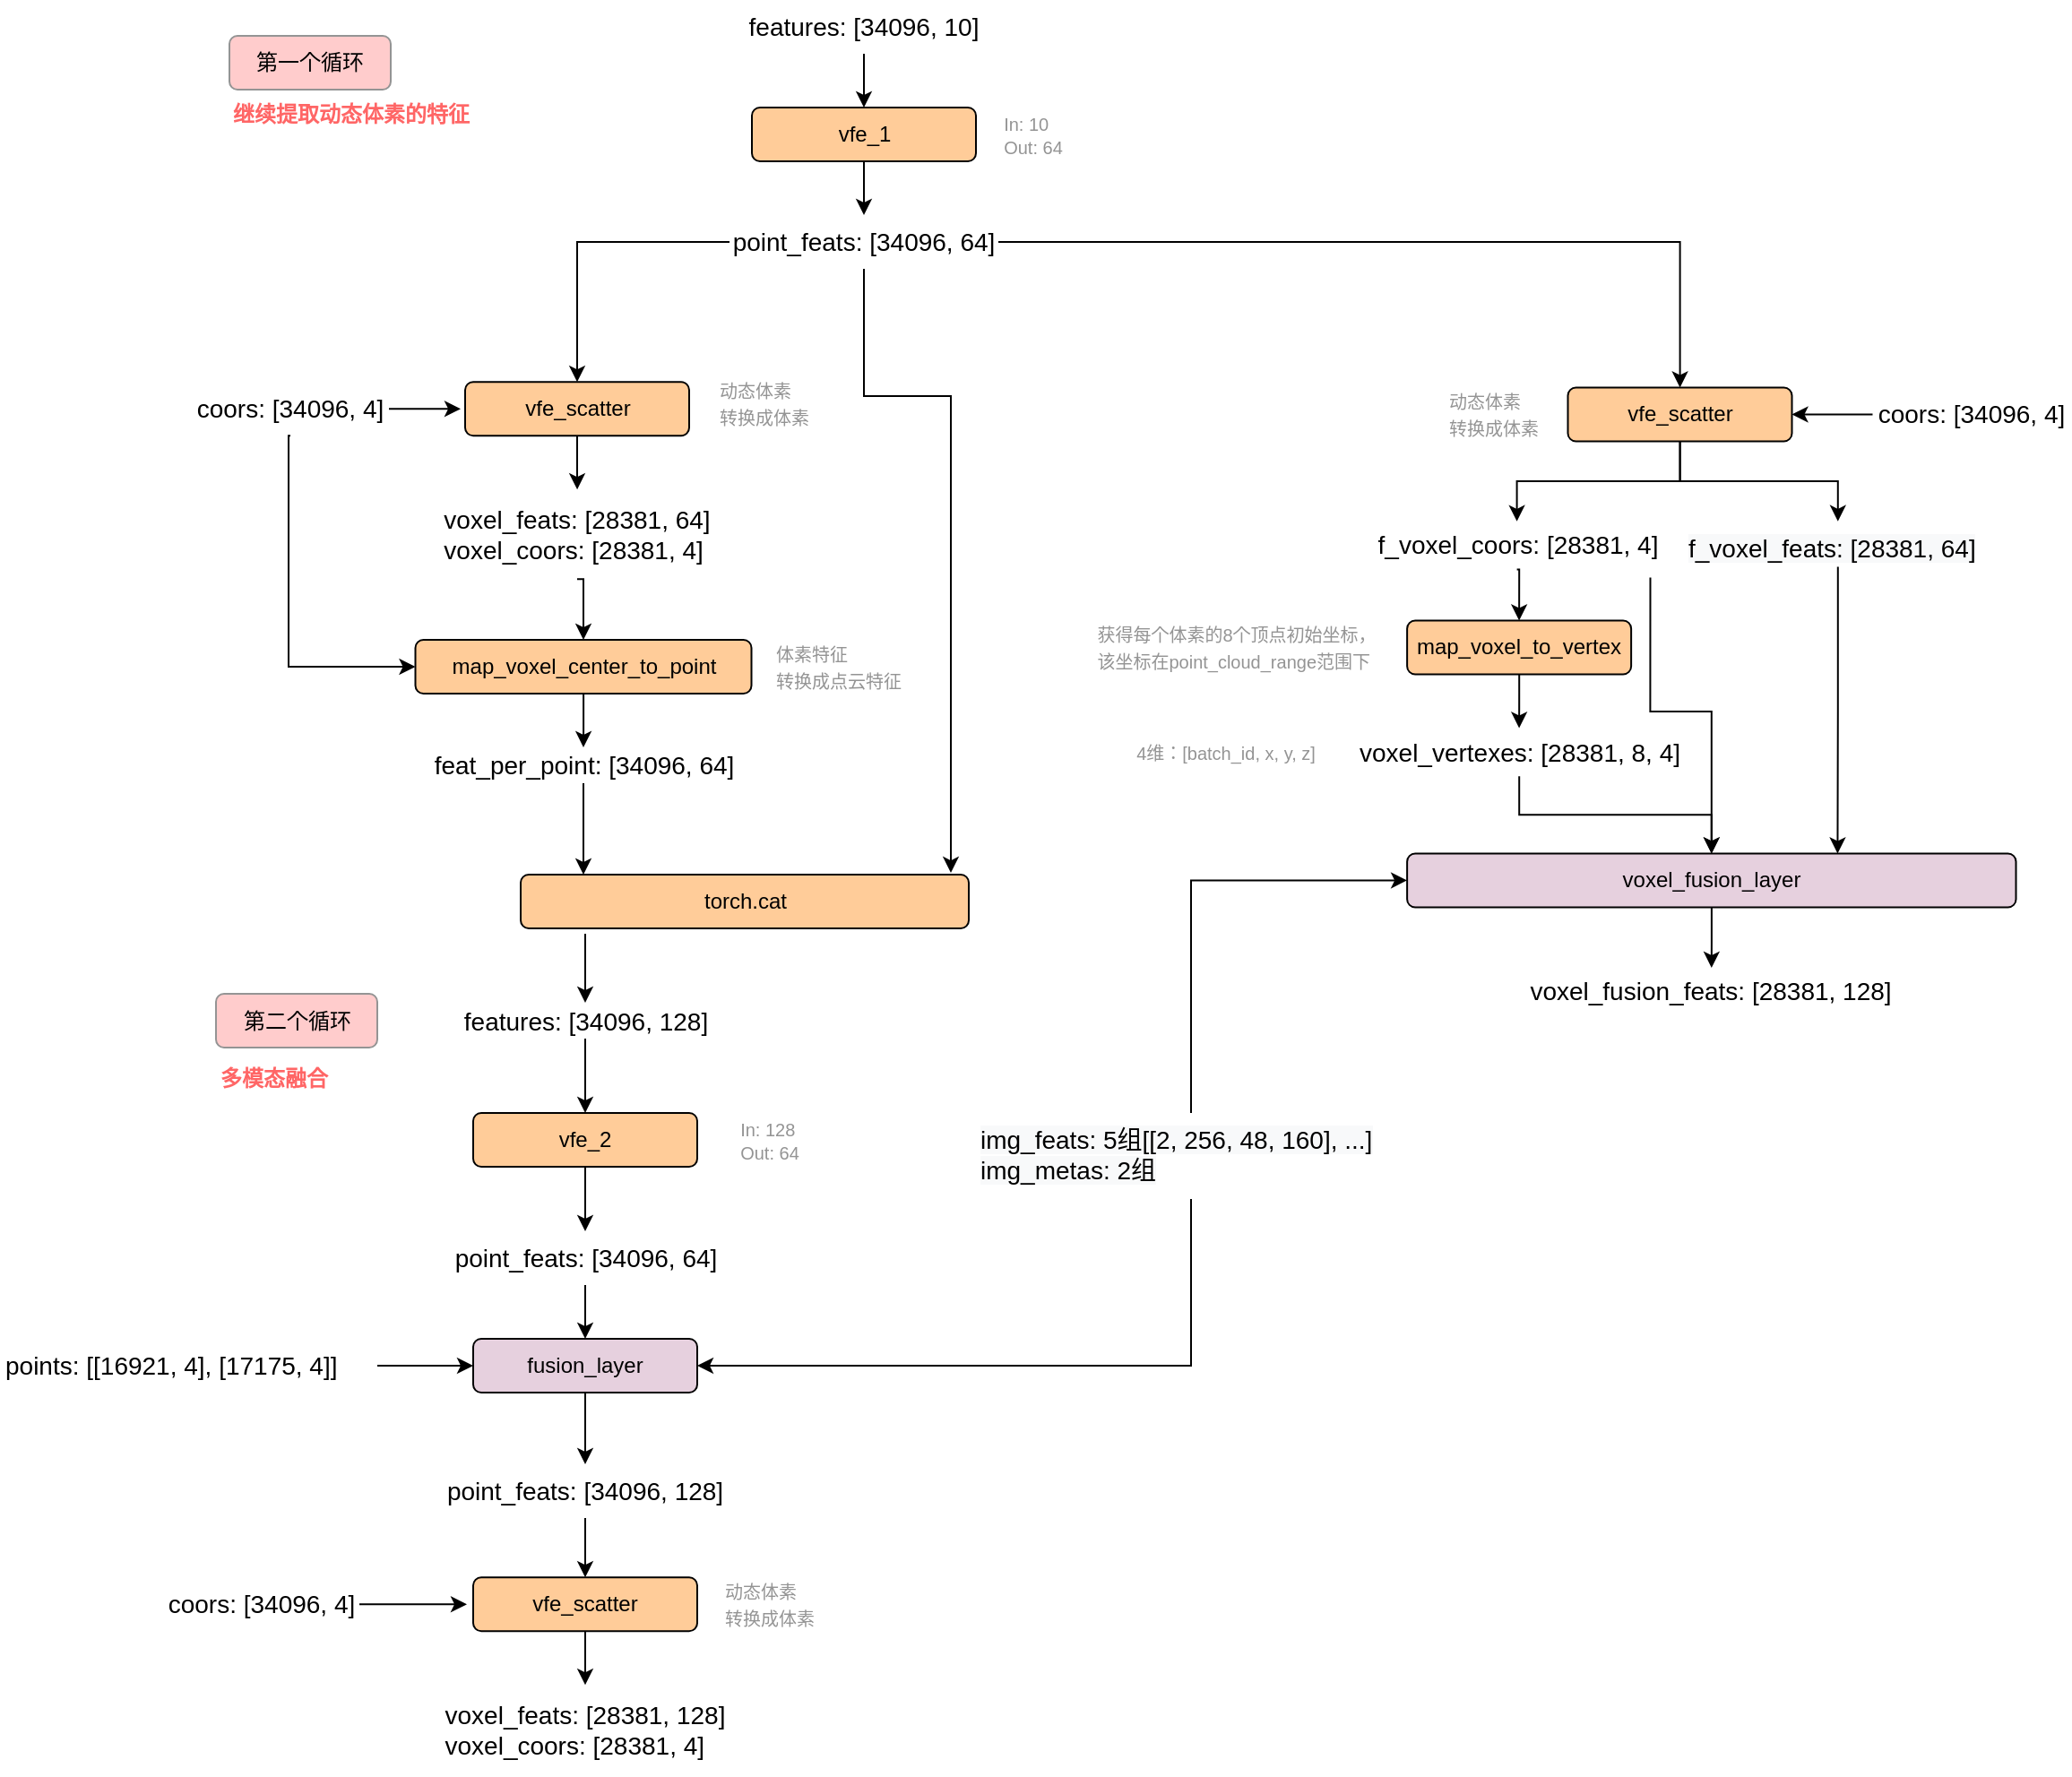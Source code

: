 <mxfile version="13.9.6" type="github">
  <diagram id="_Vdp1WSeutmWLjkR1ZQ9" name="Page-1">
    <mxGraphModel dx="2293" dy="653" grid="1" gridSize="10" guides="1" tooltips="1" connect="1" arrows="1" fold="1" page="1" pageScale="1" pageWidth="827" pageHeight="1169" math="0" shadow="0">
      <root>
        <mxCell id="0" />
        <mxCell id="1" parent="0" />
        <mxCell id="HEfAnEQ_DSQXCPcIPhqs-1" value="" style="endArrow=classic;html=1;exitX=0.5;exitY=1;exitDx=0;exitDy=0;entryX=0.5;entryY=0;entryDx=0;entryDy=0;" edge="1" parent="1" source="HEfAnEQ_DSQXCPcIPhqs-3" target="HEfAnEQ_DSQXCPcIPhqs-4">
          <mxGeometry width="50" height="50" relative="1" as="geometry">
            <mxPoint x="224.5" y="110" as="sourcePoint" />
            <mxPoint x="225" y="120" as="targetPoint" />
          </mxGeometry>
        </mxCell>
        <mxCell id="HEfAnEQ_DSQXCPcIPhqs-3" value="&lt;font style=&quot;font-size: 14px&quot;&gt;features: [34096, 10]&lt;/font&gt;" style="text;html=1;strokeColor=none;fillColor=none;align=center;verticalAlign=middle;whiteSpace=wrap;rounded=0;shadow=0;" vertex="1" parent="1">
          <mxGeometry x="150" y="40" width="150" height="30" as="geometry" />
        </mxCell>
        <mxCell id="HEfAnEQ_DSQXCPcIPhqs-10" style="edgeStyle=orthogonalEdgeStyle;rounded=0;orthogonalLoop=1;jettySize=auto;html=1;entryX=0.5;entryY=0;entryDx=0;entryDy=0;" edge="1" parent="1" source="HEfAnEQ_DSQXCPcIPhqs-4" target="HEfAnEQ_DSQXCPcIPhqs-8">
          <mxGeometry relative="1" as="geometry">
            <mxPoint x="225" y="150" as="targetPoint" />
          </mxGeometry>
        </mxCell>
        <mxCell id="HEfAnEQ_DSQXCPcIPhqs-4" value="vfe_1" style="rounded=1;whiteSpace=wrap;html=1;fillColor=#FFCC99;" vertex="1" parent="1">
          <mxGeometry x="162.5" y="100" width="125" height="30" as="geometry" />
        </mxCell>
        <mxCell id="HEfAnEQ_DSQXCPcIPhqs-12" style="edgeStyle=orthogonalEdgeStyle;rounded=0;orthogonalLoop=1;jettySize=auto;html=1;entryX=0.5;entryY=0;entryDx=0;entryDy=0;" edge="1" parent="1" source="HEfAnEQ_DSQXCPcIPhqs-8" target="HEfAnEQ_DSQXCPcIPhqs-11">
          <mxGeometry relative="1" as="geometry" />
        </mxCell>
        <mxCell id="HEfAnEQ_DSQXCPcIPhqs-20" style="edgeStyle=orthogonalEdgeStyle;rounded=0;orthogonalLoop=1;jettySize=auto;html=1;" edge="1" parent="1" source="HEfAnEQ_DSQXCPcIPhqs-8" target="HEfAnEQ_DSQXCPcIPhqs-19">
          <mxGeometry relative="1" as="geometry" />
        </mxCell>
        <mxCell id="HEfAnEQ_DSQXCPcIPhqs-8" value="&lt;font style=&quot;font-size: 14px&quot;&gt;point_feats: [34096, 64]&lt;/font&gt;" style="text;html=1;strokeColor=none;fillColor=none;align=center;verticalAlign=middle;whiteSpace=wrap;rounded=0;" vertex="1" parent="1">
          <mxGeometry x="150" y="160" width="150" height="30" as="geometry" />
        </mxCell>
        <mxCell id="HEfAnEQ_DSQXCPcIPhqs-9" value="&lt;div style=&quot;text-align: left&quot;&gt;&lt;font style=&quot;font-size: 10px&quot; color=&quot;#949494&quot;&gt;In: 10&lt;/font&gt;&lt;/div&gt;&lt;font style=&quot;font-size: 10px&quot; color=&quot;#949494&quot;&gt;&lt;div style=&quot;text-align: left&quot;&gt;Out: 64&lt;/div&gt;&lt;/font&gt;" style="text;html=1;strokeColor=none;fillColor=none;align=center;verticalAlign=middle;whiteSpace=wrap;rounded=0;" vertex="1" parent="1">
          <mxGeometry x="287.5" y="97.5" width="62.5" height="35" as="geometry" />
        </mxCell>
        <mxCell id="HEfAnEQ_DSQXCPcIPhqs-17" style="edgeStyle=orthogonalEdgeStyle;rounded=0;orthogonalLoop=1;jettySize=auto;html=1;" edge="1" parent="1" source="HEfAnEQ_DSQXCPcIPhqs-11" target="HEfAnEQ_DSQXCPcIPhqs-15">
          <mxGeometry relative="1" as="geometry" />
        </mxCell>
        <mxCell id="HEfAnEQ_DSQXCPcIPhqs-11" value="vfe_scatter" style="rounded=1;whiteSpace=wrap;html=1;fillColor=#FFCC99;" vertex="1" parent="1">
          <mxGeometry x="2.5" y="253.12" width="125" height="30" as="geometry" />
        </mxCell>
        <mxCell id="HEfAnEQ_DSQXCPcIPhqs-14" style="edgeStyle=orthogonalEdgeStyle;rounded=0;orthogonalLoop=1;jettySize=auto;html=1;" edge="1" parent="1" source="HEfAnEQ_DSQXCPcIPhqs-13">
          <mxGeometry relative="1" as="geometry">
            <mxPoint y="268.12" as="targetPoint" />
          </mxGeometry>
        </mxCell>
        <mxCell id="HEfAnEQ_DSQXCPcIPhqs-13" value="&lt;font style=&quot;font-size: 14px&quot;&gt;coors: [34096, 4]&lt;/font&gt;" style="text;html=1;strokeColor=none;fillColor=none;align=center;verticalAlign=middle;whiteSpace=wrap;rounded=0;" vertex="1" parent="1">
          <mxGeometry x="-150" y="253.12" width="110" height="30" as="geometry" />
        </mxCell>
        <mxCell id="HEfAnEQ_DSQXCPcIPhqs-15" value="&lt;div style=&quot;text-align: left&quot;&gt;&lt;span style=&quot;font-size: 14px&quot;&gt;voxel_feats: [28381, 64]&lt;/span&gt;&lt;/div&gt;&lt;font style=&quot;font-size: 14px&quot;&gt;&lt;div style=&quot;text-align: left&quot;&gt;&lt;span&gt;voxel_coors: [28381, 4]&lt;/span&gt;&lt;/div&gt;&lt;/font&gt;" style="text;html=1;strokeColor=none;fillColor=none;align=center;verticalAlign=middle;whiteSpace=wrap;rounded=0;" vertex="1" parent="1">
          <mxGeometry x="-13.75" y="313.12" width="157.5" height="50" as="geometry" />
        </mxCell>
        <mxCell id="HEfAnEQ_DSQXCPcIPhqs-18" value="&lt;div style=&quot;text-align: left&quot;&gt;&lt;span style=&quot;font-size: 10px&quot;&gt;&lt;font color=&quot;#949494&quot;&gt;动态体素&lt;/font&gt;&lt;/span&gt;&lt;/div&gt;&lt;div style=&quot;text-align: left&quot;&gt;&lt;span style=&quot;font-size: 10px&quot;&gt;&lt;font color=&quot;#949494&quot;&gt;转换成体素&lt;/font&gt;&lt;/span&gt;&lt;/div&gt;" style="text;html=1;strokeColor=none;fillColor=none;align=center;verticalAlign=middle;whiteSpace=wrap;rounded=0;" vertex="1" parent="1">
          <mxGeometry x="127.5" y="246.87" width="82.5" height="36.25" as="geometry" />
        </mxCell>
        <mxCell id="HEfAnEQ_DSQXCPcIPhqs-23" style="edgeStyle=orthogonalEdgeStyle;rounded=0;orthogonalLoop=1;jettySize=auto;html=1;entryX=0.5;entryY=0;entryDx=0;entryDy=0;" edge="1" parent="1" source="HEfAnEQ_DSQXCPcIPhqs-19" target="HEfAnEQ_DSQXCPcIPhqs-22">
          <mxGeometry relative="1" as="geometry" />
        </mxCell>
        <mxCell id="HEfAnEQ_DSQXCPcIPhqs-25" style="edgeStyle=orthogonalEdgeStyle;rounded=0;orthogonalLoop=1;jettySize=auto;html=1;" edge="1" parent="1" source="HEfAnEQ_DSQXCPcIPhqs-19" target="HEfAnEQ_DSQXCPcIPhqs-24">
          <mxGeometry relative="1" as="geometry" />
        </mxCell>
        <mxCell id="HEfAnEQ_DSQXCPcIPhqs-19" value="vfe_scatter" style="rounded=1;whiteSpace=wrap;html=1;fillColor=#FFCC99;" vertex="1" parent="1">
          <mxGeometry x="617.75" y="256.24" width="125" height="30" as="geometry" />
        </mxCell>
        <mxCell id="HEfAnEQ_DSQXCPcIPhqs-21" value="&lt;div style=&quot;text-align: left&quot;&gt;&lt;span style=&quot;font-size: 10px&quot;&gt;&lt;font color=&quot;#949494&quot;&gt;动态体素&lt;/font&gt;&lt;/span&gt;&lt;/div&gt;&lt;div style=&quot;text-align: left&quot;&gt;&lt;span style=&quot;font-size: 10px&quot;&gt;&lt;font color=&quot;#949494&quot;&gt;转换成体素&lt;/font&gt;&lt;/span&gt;&lt;/div&gt;" style="text;html=1;strokeColor=none;fillColor=none;align=center;verticalAlign=middle;whiteSpace=wrap;rounded=0;" vertex="1" parent="1">
          <mxGeometry x="535.25" y="253.12" width="82.5" height="36.25" as="geometry" />
        </mxCell>
        <mxCell id="HEfAnEQ_DSQXCPcIPhqs-28" style="edgeStyle=orthogonalEdgeStyle;rounded=0;orthogonalLoop=1;jettySize=auto;html=1;exitX=0.5;exitY=1;exitDx=0;exitDy=0;entryX=0.5;entryY=0;entryDx=0;entryDy=0;" edge="1" parent="1" source="HEfAnEQ_DSQXCPcIPhqs-22" target="HEfAnEQ_DSQXCPcIPhqs-26">
          <mxGeometry relative="1" as="geometry" />
        </mxCell>
        <mxCell id="HEfAnEQ_DSQXCPcIPhqs-22" value="&lt;div style=&quot;text-align: left&quot;&gt;&lt;span style=&quot;font-size: 14px&quot;&gt;f_voxel_coors: [28381, 4]&lt;/span&gt;&lt;br&gt;&lt;/div&gt;" style="text;html=1;strokeColor=none;fillColor=none;align=center;verticalAlign=middle;whiteSpace=wrap;rounded=0;" vertex="1" parent="1">
          <mxGeometry x="496.5" y="330.92" width="185.62" height="26.88" as="geometry" />
        </mxCell>
        <mxCell id="HEfAnEQ_DSQXCPcIPhqs-41" style="edgeStyle=orthogonalEdgeStyle;rounded=0;orthogonalLoop=1;jettySize=auto;html=1;entryX=0.707;entryY=0;entryDx=0;entryDy=0;entryPerimeter=0;" edge="1" parent="1" source="HEfAnEQ_DSQXCPcIPhqs-24" target="HEfAnEQ_DSQXCPcIPhqs-35">
          <mxGeometry relative="1" as="geometry" />
        </mxCell>
        <mxCell id="HEfAnEQ_DSQXCPcIPhqs-42" style="edgeStyle=orthogonalEdgeStyle;rounded=0;orthogonalLoop=1;jettySize=auto;html=1;exitX=0.901;exitY=1.165;exitDx=0;exitDy=0;entryX=0.5;entryY=0;entryDx=0;entryDy=0;exitPerimeter=0;" edge="1" parent="1" source="HEfAnEQ_DSQXCPcIPhqs-22" target="HEfAnEQ_DSQXCPcIPhqs-35">
          <mxGeometry relative="1" as="geometry" />
        </mxCell>
        <mxCell id="HEfAnEQ_DSQXCPcIPhqs-24" value="&lt;meta charset=&quot;utf-8&quot;&gt;&lt;span style=&quot;color: rgb(0, 0, 0); font-family: helvetica; font-size: 14px; font-style: normal; font-weight: 400; letter-spacing: normal; text-align: left; text-indent: 0px; text-transform: none; word-spacing: 0px; background-color: rgb(248, 249, 250); display: inline; float: none;&quot;&gt;f_voxel_feats: [28381, 64]&lt;/span&gt;" style="text;whiteSpace=wrap;html=1;" vertex="1" parent="1">
          <mxGeometry x="683.37" y="330.92" width="170" height="25.32" as="geometry" />
        </mxCell>
        <mxCell id="HEfAnEQ_DSQXCPcIPhqs-32" style="edgeStyle=orthogonalEdgeStyle;rounded=0;orthogonalLoop=1;jettySize=auto;html=1;entryX=0.5;entryY=0;entryDx=0;entryDy=0;" edge="1" parent="1" source="HEfAnEQ_DSQXCPcIPhqs-26" target="HEfAnEQ_DSQXCPcIPhqs-31">
          <mxGeometry relative="1" as="geometry" />
        </mxCell>
        <mxCell id="HEfAnEQ_DSQXCPcIPhqs-26" value="map_voxel_to_vertex" style="rounded=1;whiteSpace=wrap;html=1;fillColor=#FFCC99;" vertex="1" parent="1">
          <mxGeometry x="528.06" y="386.24" width="125" height="30" as="geometry" />
        </mxCell>
        <mxCell id="HEfAnEQ_DSQXCPcIPhqs-30" style="edgeStyle=orthogonalEdgeStyle;rounded=0;orthogonalLoop=1;jettySize=auto;html=1;entryX=1;entryY=0.5;entryDx=0;entryDy=0;" edge="1" parent="1" source="HEfAnEQ_DSQXCPcIPhqs-29" target="HEfAnEQ_DSQXCPcIPhqs-19">
          <mxGeometry relative="1" as="geometry" />
        </mxCell>
        <mxCell id="HEfAnEQ_DSQXCPcIPhqs-29" value="&lt;font style=&quot;font-size: 14px&quot;&gt;coors: [34096, 4]&lt;/font&gt;" style="text;html=1;strokeColor=none;fillColor=none;align=center;verticalAlign=middle;whiteSpace=wrap;rounded=0;" vertex="1" parent="1">
          <mxGeometry x="787.75" y="256.24" width="110" height="30" as="geometry" />
        </mxCell>
        <mxCell id="HEfAnEQ_DSQXCPcIPhqs-36" style="edgeStyle=orthogonalEdgeStyle;rounded=0;orthogonalLoop=1;jettySize=auto;html=1;entryX=0.5;entryY=0;entryDx=0;entryDy=0;" edge="1" parent="1" source="HEfAnEQ_DSQXCPcIPhqs-31" target="HEfAnEQ_DSQXCPcIPhqs-35">
          <mxGeometry relative="1" as="geometry" />
        </mxCell>
        <mxCell id="HEfAnEQ_DSQXCPcIPhqs-31" value="&lt;div style=&quot;text-align: left&quot;&gt;&lt;span style=&quot;font-size: 14px&quot;&gt;voxel_vertexes: [28381, 8, 4]&lt;/span&gt;&lt;br&gt;&lt;/div&gt;" style="text;html=1;strokeColor=none;fillColor=none;align=center;verticalAlign=middle;whiteSpace=wrap;rounded=0;" vertex="1" parent="1">
          <mxGeometry x="497.75" y="446.24" width="185.62" height="26.88" as="geometry" />
        </mxCell>
        <mxCell id="HEfAnEQ_DSQXCPcIPhqs-33" value="&lt;div style=&quot;text-align: left&quot;&gt;&lt;span style=&quot;font-size: 10px&quot;&gt;&lt;font color=&quot;#949494&quot;&gt;获得每个体素的8个顶点初始坐标，&lt;/font&gt;&lt;/span&gt;&lt;/div&gt;&lt;div style=&quot;text-align: left&quot;&gt;&lt;span style=&quot;font-size: 10px&quot;&gt;&lt;font color=&quot;#949494&quot;&gt;该坐标在point_cloud_range范围下&lt;/font&gt;&lt;/span&gt;&lt;/div&gt;" style="text;html=1;strokeColor=none;fillColor=none;align=center;verticalAlign=middle;whiteSpace=wrap;rounded=0;" vertex="1" parent="1">
          <mxGeometry x="320" y="383.12" width="226.25" height="36.25" as="geometry" />
        </mxCell>
        <mxCell id="HEfAnEQ_DSQXCPcIPhqs-34" value="&lt;div style=&quot;text-align: left&quot;&gt;&lt;span style=&quot;font-size: 10px&quot;&gt;&lt;font color=&quot;#949494&quot;&gt;4维：[batch_id, x, y, z]&lt;/font&gt;&lt;/span&gt;&lt;/div&gt;" style="text;html=1;strokeColor=none;fillColor=none;align=center;verticalAlign=middle;whiteSpace=wrap;rounded=0;" vertex="1" parent="1">
          <mxGeometry x="356.5" y="446.88" width="140" height="26.24" as="geometry" />
        </mxCell>
        <mxCell id="HEfAnEQ_DSQXCPcIPhqs-47" style="edgeStyle=orthogonalEdgeStyle;rounded=0;orthogonalLoop=1;jettySize=auto;html=1;entryX=0.5;entryY=0;entryDx=0;entryDy=0;" edge="1" parent="1" source="HEfAnEQ_DSQXCPcIPhqs-35" target="HEfAnEQ_DSQXCPcIPhqs-44">
          <mxGeometry relative="1" as="geometry" />
        </mxCell>
        <mxCell id="HEfAnEQ_DSQXCPcIPhqs-35" value="voxel_fusion_layer" style="rounded=1;whiteSpace=wrap;html=1;fillColor=#E6D0DE;" vertex="1" parent="1">
          <mxGeometry x="528.06" y="516.24" width="339.69" height="30" as="geometry" />
        </mxCell>
        <mxCell id="HEfAnEQ_DSQXCPcIPhqs-44" value="&lt;div style=&quot;text-align: left&quot;&gt;&lt;span style=&quot;font-size: 14px&quot;&gt;voxel_fusion_feats: [28381, 128]&lt;/span&gt;&lt;br&gt;&lt;/div&gt;" style="text;html=1;strokeColor=none;fillColor=none;align=center;verticalAlign=middle;whiteSpace=wrap;rounded=0;" vertex="1" parent="1">
          <mxGeometry x="552.2" y="580" width="291.41" height="26.88" as="geometry" />
        </mxCell>
        <mxCell id="HEfAnEQ_DSQXCPcIPhqs-112" style="edgeStyle=orthogonalEdgeStyle;rounded=0;orthogonalLoop=1;jettySize=auto;html=1;entryX=0.96;entryY=-0.033;entryDx=0;entryDy=0;entryPerimeter=0;exitX=0.5;exitY=1;exitDx=0;exitDy=0;" edge="1" parent="1" target="HEfAnEQ_DSQXCPcIPhqs-121" source="HEfAnEQ_DSQXCPcIPhqs-8">
          <mxGeometry relative="1" as="geometry">
            <Array as="points">
              <mxPoint x="225" y="261" />
              <mxPoint x="274" y="261" />
            </Array>
            <mxPoint x="143.5" y="212" as="sourcePoint" />
          </mxGeometry>
        </mxCell>
        <mxCell id="HEfAnEQ_DSQXCPcIPhqs-113" style="edgeStyle=orthogonalEdgeStyle;rounded=0;orthogonalLoop=1;jettySize=auto;html=1;entryX=0;entryY=0.5;entryDx=0;entryDy=0;exitX=0.5;exitY=1;exitDx=0;exitDy=0;" edge="1" parent="1" target="HEfAnEQ_DSQXCPcIPhqs-116" source="HEfAnEQ_DSQXCPcIPhqs-13">
          <mxGeometry relative="1" as="geometry">
            <Array as="points">
              <mxPoint x="-96" y="283" />
              <mxPoint x="-96" y="412" />
            </Array>
            <mxPoint x="-96.5" y="290.12" as="sourcePoint" />
          </mxGeometry>
        </mxCell>
        <mxCell id="HEfAnEQ_DSQXCPcIPhqs-114" style="edgeStyle=orthogonalEdgeStyle;rounded=0;orthogonalLoop=1;jettySize=auto;html=1;entryX=0.5;entryY=0;entryDx=0;entryDy=0;exitX=0.5;exitY=1;exitDx=0;exitDy=0;" edge="1" parent="1" target="HEfAnEQ_DSQXCPcIPhqs-116" source="HEfAnEQ_DSQXCPcIPhqs-15">
          <mxGeometry relative="1" as="geometry">
            <mxPoint x="68.6" y="370.12" as="sourcePoint" />
          </mxGeometry>
        </mxCell>
        <mxCell id="HEfAnEQ_DSQXCPcIPhqs-115" style="edgeStyle=orthogonalEdgeStyle;rounded=0;orthogonalLoop=1;jettySize=auto;html=1;" edge="1" parent="1" source="HEfAnEQ_DSQXCPcIPhqs-116" target="HEfAnEQ_DSQXCPcIPhqs-119">
          <mxGeometry relative="1" as="geometry" />
        </mxCell>
        <mxCell id="HEfAnEQ_DSQXCPcIPhqs-116" value="map_voxel_center_to_point" style="rounded=1;whiteSpace=wrap;html=1;fillColor=#FFCC99;" vertex="1" parent="1">
          <mxGeometry x="-25.25" y="397" width="187.5" height="30" as="geometry" />
        </mxCell>
        <mxCell id="HEfAnEQ_DSQXCPcIPhqs-117" value="&lt;font color=&quot;#949494&quot;&gt;&lt;span style=&quot;font-size: 10px&quot;&gt;体素特征&lt;br&gt;转换成点云特征&lt;/span&gt;&lt;/font&gt;" style="text;html=1;strokeColor=none;fillColor=none;align=left;verticalAlign=middle;whiteSpace=wrap;rounded=0;" vertex="1" parent="1">
          <mxGeometry x="173.5" y="395.44" width="91.25" height="33.12" as="geometry" />
        </mxCell>
        <mxCell id="HEfAnEQ_DSQXCPcIPhqs-118" style="edgeStyle=orthogonalEdgeStyle;rounded=0;orthogonalLoop=1;jettySize=auto;html=1;entryX=0.14;entryY=0;entryDx=0;entryDy=0;entryPerimeter=0;" edge="1" parent="1" source="HEfAnEQ_DSQXCPcIPhqs-119" target="HEfAnEQ_DSQXCPcIPhqs-121">
          <mxGeometry relative="1" as="geometry" />
        </mxCell>
        <mxCell id="HEfAnEQ_DSQXCPcIPhqs-119" value="&lt;div style=&quot;text-align: left&quot;&gt;&lt;span style=&quot;font-size: 14px&quot;&gt;feat_per_point: [34096, 64]&lt;/span&gt;&lt;/div&gt;" style="text;html=1;strokeColor=none;fillColor=none;align=center;verticalAlign=middle;whiteSpace=wrap;rounded=0;" vertex="1" parent="1">
          <mxGeometry x="-21.5" y="457" width="180" height="20" as="geometry" />
        </mxCell>
        <mxCell id="HEfAnEQ_DSQXCPcIPhqs-120" style="edgeStyle=orthogonalEdgeStyle;rounded=0;orthogonalLoop=1;jettySize=auto;html=1;entryX=0.5;entryY=0;entryDx=0;entryDy=0;exitX=0.144;exitY=1.1;exitDx=0;exitDy=0;exitPerimeter=0;" edge="1" parent="1" source="HEfAnEQ_DSQXCPcIPhqs-121" target="HEfAnEQ_DSQXCPcIPhqs-123">
          <mxGeometry relative="1" as="geometry" />
        </mxCell>
        <mxCell id="HEfAnEQ_DSQXCPcIPhqs-121" value="torch.cat" style="rounded=1;whiteSpace=wrap;html=1;fillColor=#FFCC99;" vertex="1" parent="1">
          <mxGeometry x="33.5" y="528" width="250" height="30" as="geometry" />
        </mxCell>
        <mxCell id="HEfAnEQ_DSQXCPcIPhqs-122" style="edgeStyle=orthogonalEdgeStyle;rounded=0;orthogonalLoop=1;jettySize=auto;html=1;entryX=0.5;entryY=0;entryDx=0;entryDy=0;" edge="1" parent="1" source="HEfAnEQ_DSQXCPcIPhqs-123" target="HEfAnEQ_DSQXCPcIPhqs-125">
          <mxGeometry relative="1" as="geometry" />
        </mxCell>
        <mxCell id="HEfAnEQ_DSQXCPcIPhqs-123" value="&lt;div style=&quot;text-align: left&quot;&gt;&lt;span style=&quot;font-size: 14px&quot;&gt;features: [34096, 128]&lt;/span&gt;&lt;/div&gt;" style="text;html=1;strokeColor=none;fillColor=none;align=center;verticalAlign=middle;whiteSpace=wrap;rounded=0;" vertex="1" parent="1">
          <mxGeometry x="-20.5" y="599.5" width="180" height="20" as="geometry" />
        </mxCell>
        <mxCell id="HEfAnEQ_DSQXCPcIPhqs-124" style="edgeStyle=orthogonalEdgeStyle;rounded=0;orthogonalLoop=1;jettySize=auto;html=1;" edge="1" parent="1" source="HEfAnEQ_DSQXCPcIPhqs-125" target="HEfAnEQ_DSQXCPcIPhqs-128">
          <mxGeometry relative="1" as="geometry" />
        </mxCell>
        <mxCell id="HEfAnEQ_DSQXCPcIPhqs-125" value="vfe_2" style="rounded=1;whiteSpace=wrap;html=1;fillColor=#FFCC99;" vertex="1" parent="1">
          <mxGeometry x="7" y="661" width="125" height="30" as="geometry" />
        </mxCell>
        <mxCell id="HEfAnEQ_DSQXCPcIPhqs-126" value="&lt;div style=&quot;text-align: left&quot;&gt;&lt;font style=&quot;font-size: 10px&quot; color=&quot;#949494&quot;&gt;In: 128&lt;/font&gt;&lt;/div&gt;&lt;font style=&quot;font-size: 10px&quot; color=&quot;#949494&quot;&gt;&lt;div style=&quot;text-align: left&quot;&gt;Out: 64&lt;/div&gt;&lt;/font&gt;" style="text;html=1;strokeColor=none;fillColor=none;align=center;verticalAlign=middle;whiteSpace=wrap;rounded=0;" vertex="1" parent="1">
          <mxGeometry x="141" y="658.5" width="62.5" height="35" as="geometry" />
        </mxCell>
        <mxCell id="HEfAnEQ_DSQXCPcIPhqs-127" style="edgeStyle=orthogonalEdgeStyle;rounded=0;orthogonalLoop=1;jettySize=auto;html=1;entryX=0.5;entryY=0;entryDx=0;entryDy=0;" edge="1" parent="1" source="HEfAnEQ_DSQXCPcIPhqs-128" target="HEfAnEQ_DSQXCPcIPhqs-131">
          <mxGeometry relative="1" as="geometry" />
        </mxCell>
        <mxCell id="HEfAnEQ_DSQXCPcIPhqs-128" value="&lt;font style=&quot;font-size: 14px&quot;&gt;point_feats: [34096, 64]&lt;/font&gt;" style="text;html=1;strokeColor=none;fillColor=none;align=center;verticalAlign=middle;whiteSpace=wrap;rounded=0;" vertex="1" parent="1">
          <mxGeometry x="-5.5" y="727" width="150" height="30" as="geometry" />
        </mxCell>
        <mxCell id="HEfAnEQ_DSQXCPcIPhqs-129" value="第二个循环" style="rounded=1;whiteSpace=wrap;html=1;strokeColor=#949494;fillColor=#FFCCCC;" vertex="1" parent="1">
          <mxGeometry x="-136.5" y="594.5" width="90" height="30" as="geometry" />
        </mxCell>
        <mxCell id="HEfAnEQ_DSQXCPcIPhqs-130" style="edgeStyle=orthogonalEdgeStyle;rounded=0;orthogonalLoop=1;jettySize=auto;html=1;" edge="1" parent="1" source="HEfAnEQ_DSQXCPcIPhqs-131" target="HEfAnEQ_DSQXCPcIPhqs-136">
          <mxGeometry relative="1" as="geometry" />
        </mxCell>
        <mxCell id="HEfAnEQ_DSQXCPcIPhqs-131" value="fusion_layer" style="rounded=1;whiteSpace=wrap;html=1;fillColor=#E6D0DE;" vertex="1" parent="1">
          <mxGeometry x="7" y="787" width="125" height="30" as="geometry" />
        </mxCell>
        <mxCell id="HEfAnEQ_DSQXCPcIPhqs-145" style="edgeStyle=orthogonalEdgeStyle;rounded=0;orthogonalLoop=1;jettySize=auto;html=1;entryX=0;entryY=0.5;entryDx=0;entryDy=0;" edge="1" parent="1" source="HEfAnEQ_DSQXCPcIPhqs-132" target="HEfAnEQ_DSQXCPcIPhqs-131">
          <mxGeometry relative="1" as="geometry" />
        </mxCell>
        <mxCell id="HEfAnEQ_DSQXCPcIPhqs-132" value="&lt;div&gt;&lt;span style=&quot;font-size: 14px&quot;&gt;points: [[16921, 4], [17175, 4]]&lt;/span&gt;&lt;/div&gt;" style="text;html=1;strokeColor=none;fillColor=none;align=left;verticalAlign=middle;whiteSpace=wrap;rounded=0;" vertex="1" parent="1">
          <mxGeometry x="-256.5" y="783.5" width="210" height="37" as="geometry" />
        </mxCell>
        <mxCell id="HEfAnEQ_DSQXCPcIPhqs-146" style="edgeStyle=orthogonalEdgeStyle;rounded=0;orthogonalLoop=1;jettySize=auto;html=1;entryX=1;entryY=0.5;entryDx=0;entryDy=0;exitX=0.5;exitY=1;exitDx=0;exitDy=0;" edge="1" parent="1" source="HEfAnEQ_DSQXCPcIPhqs-134" target="HEfAnEQ_DSQXCPcIPhqs-131">
          <mxGeometry relative="1" as="geometry" />
        </mxCell>
        <mxCell id="HEfAnEQ_DSQXCPcIPhqs-148" style="edgeStyle=orthogonalEdgeStyle;rounded=0;orthogonalLoop=1;jettySize=auto;html=1;entryX=0;entryY=0.5;entryDx=0;entryDy=0;exitX=0.5;exitY=0;exitDx=0;exitDy=0;" edge="1" parent="1" source="HEfAnEQ_DSQXCPcIPhqs-134" target="HEfAnEQ_DSQXCPcIPhqs-35">
          <mxGeometry relative="1" as="geometry" />
        </mxCell>
        <mxCell id="HEfAnEQ_DSQXCPcIPhqs-134" value="&lt;span style=&quot;color: rgb(0 , 0 , 0) ; font-family: &amp;#34;helvetica&amp;#34; ; font-size: 14px ; font-style: normal ; font-weight: 400 ; letter-spacing: normal ; text-align: left ; text-indent: 0px ; text-transform: none ; word-spacing: 0px ; background-color: rgb(248 , 249 , 250) ; display: inline ; float: none&quot;&gt;img_feats: 5组[[2, 256, 48, 160], ...]&lt;br&gt;&lt;span style=&quot;font-family: &amp;#34;helvetica&amp;#34; ; text-align: right&quot;&gt;img_metas: 2组&lt;/span&gt;&lt;br&gt;&lt;/span&gt;" style="text;whiteSpace=wrap;html=1;" vertex="1" parent="1">
          <mxGeometry x="287.5" y="661" width="240" height="48" as="geometry" />
        </mxCell>
        <mxCell id="HEfAnEQ_DSQXCPcIPhqs-135" style="edgeStyle=orthogonalEdgeStyle;rounded=0;orthogonalLoop=1;jettySize=auto;html=1;" edge="1" parent="1" source="HEfAnEQ_DSQXCPcIPhqs-136" target="HEfAnEQ_DSQXCPcIPhqs-138">
          <mxGeometry relative="1" as="geometry" />
        </mxCell>
        <mxCell id="HEfAnEQ_DSQXCPcIPhqs-136" value="&lt;font style=&quot;font-size: 14px&quot;&gt;point_feats: [34096, 128]&lt;/font&gt;" style="text;html=1;strokeColor=none;fillColor=none;align=center;verticalAlign=middle;whiteSpace=wrap;rounded=0;" vertex="1" parent="1">
          <mxGeometry x="-20" y="857" width="179" height="30" as="geometry" />
        </mxCell>
        <mxCell id="HEfAnEQ_DSQXCPcIPhqs-137" style="edgeStyle=orthogonalEdgeStyle;rounded=0;orthogonalLoop=1;jettySize=auto;html=1;" edge="1" parent="1" source="HEfAnEQ_DSQXCPcIPhqs-138" target="HEfAnEQ_DSQXCPcIPhqs-141">
          <mxGeometry relative="1" as="geometry" />
        </mxCell>
        <mxCell id="HEfAnEQ_DSQXCPcIPhqs-138" value="vfe_scatter" style="rounded=1;whiteSpace=wrap;html=1;fillColor=#FFCC99;" vertex="1" parent="1">
          <mxGeometry x="7" y="920.12" width="125" height="30" as="geometry" />
        </mxCell>
        <mxCell id="HEfAnEQ_DSQXCPcIPhqs-139" style="edgeStyle=orthogonalEdgeStyle;rounded=0;orthogonalLoop=1;jettySize=auto;html=1;" edge="1" parent="1" source="HEfAnEQ_DSQXCPcIPhqs-140">
          <mxGeometry relative="1" as="geometry">
            <mxPoint x="3.5" y="935.12" as="targetPoint" />
          </mxGeometry>
        </mxCell>
        <mxCell id="HEfAnEQ_DSQXCPcIPhqs-140" value="&lt;font style=&quot;font-size: 14px&quot;&gt;coors: [34096, 4]&lt;/font&gt;" style="text;html=1;strokeColor=none;fillColor=none;align=center;verticalAlign=middle;whiteSpace=wrap;rounded=0;" vertex="1" parent="1">
          <mxGeometry x="-166.5" y="920.12" width="110" height="30" as="geometry" />
        </mxCell>
        <mxCell id="HEfAnEQ_DSQXCPcIPhqs-141" value="&lt;div style=&quot;text-align: left&quot;&gt;&lt;span style=&quot;font-size: 14px&quot;&gt;voxel_feats: [28381, 128]&lt;/span&gt;&lt;/div&gt;&lt;font style=&quot;font-size: 14px&quot;&gt;&lt;div style=&quot;text-align: left&quot;&gt;&lt;span&gt;voxel_coors: [28381, 4]&lt;/span&gt;&lt;/div&gt;&lt;/font&gt;" style="text;html=1;strokeColor=none;fillColor=none;align=center;verticalAlign=middle;whiteSpace=wrap;rounded=0;" vertex="1" parent="1">
          <mxGeometry x="-16.87" y="980.12" width="172.75" height="50" as="geometry" />
        </mxCell>
        <mxCell id="HEfAnEQ_DSQXCPcIPhqs-142" value="&lt;div style=&quot;text-align: left&quot;&gt;&lt;span style=&quot;font-size: 10px&quot;&gt;&lt;font color=&quot;#949494&quot;&gt;动态体素&lt;/font&gt;&lt;/span&gt;&lt;/div&gt;&lt;div style=&quot;text-align: left&quot;&gt;&lt;span style=&quot;font-size: 10px&quot;&gt;&lt;font color=&quot;#949494&quot;&gt;转换成体素&lt;/font&gt;&lt;/span&gt;&lt;/div&gt;" style="text;html=1;strokeColor=none;fillColor=none;align=center;verticalAlign=middle;whiteSpace=wrap;rounded=0;" vertex="1" parent="1">
          <mxGeometry x="131" y="917" width="82.5" height="36.25" as="geometry" />
        </mxCell>
        <mxCell id="HEfAnEQ_DSQXCPcIPhqs-143" value="&lt;b&gt;&lt;font color=&quot;#ff6666&quot;&gt;多模态融合&lt;/font&gt;&lt;/b&gt;" style="text;html=1;strokeColor=none;fillColor=none;align=left;verticalAlign=middle;whiteSpace=wrap;rounded=0;" vertex="1" parent="1">
          <mxGeometry x="-136.5" y="632" width="150" height="20" as="geometry" />
        </mxCell>
        <mxCell id="HEfAnEQ_DSQXCPcIPhqs-151" value="第一个循环" style="rounded=1;whiteSpace=wrap;html=1;strokeColor=#949494;fillColor=#FFCCCC;" vertex="1" parent="1">
          <mxGeometry x="-129" y="60" width="90" height="30" as="geometry" />
        </mxCell>
        <mxCell id="HEfAnEQ_DSQXCPcIPhqs-152" value="&lt;b&gt;&lt;font color=&quot;#ff6666&quot;&gt;继续提取动态体素的特征&lt;/font&gt;&lt;/b&gt;" style="text;html=1;strokeColor=none;fillColor=none;align=center;verticalAlign=middle;whiteSpace=wrap;rounded=0;" vertex="1" parent="1">
          <mxGeometry x="-136.5" y="93.75" width="150" height="20" as="geometry" />
        </mxCell>
      </root>
    </mxGraphModel>
  </diagram>
</mxfile>
